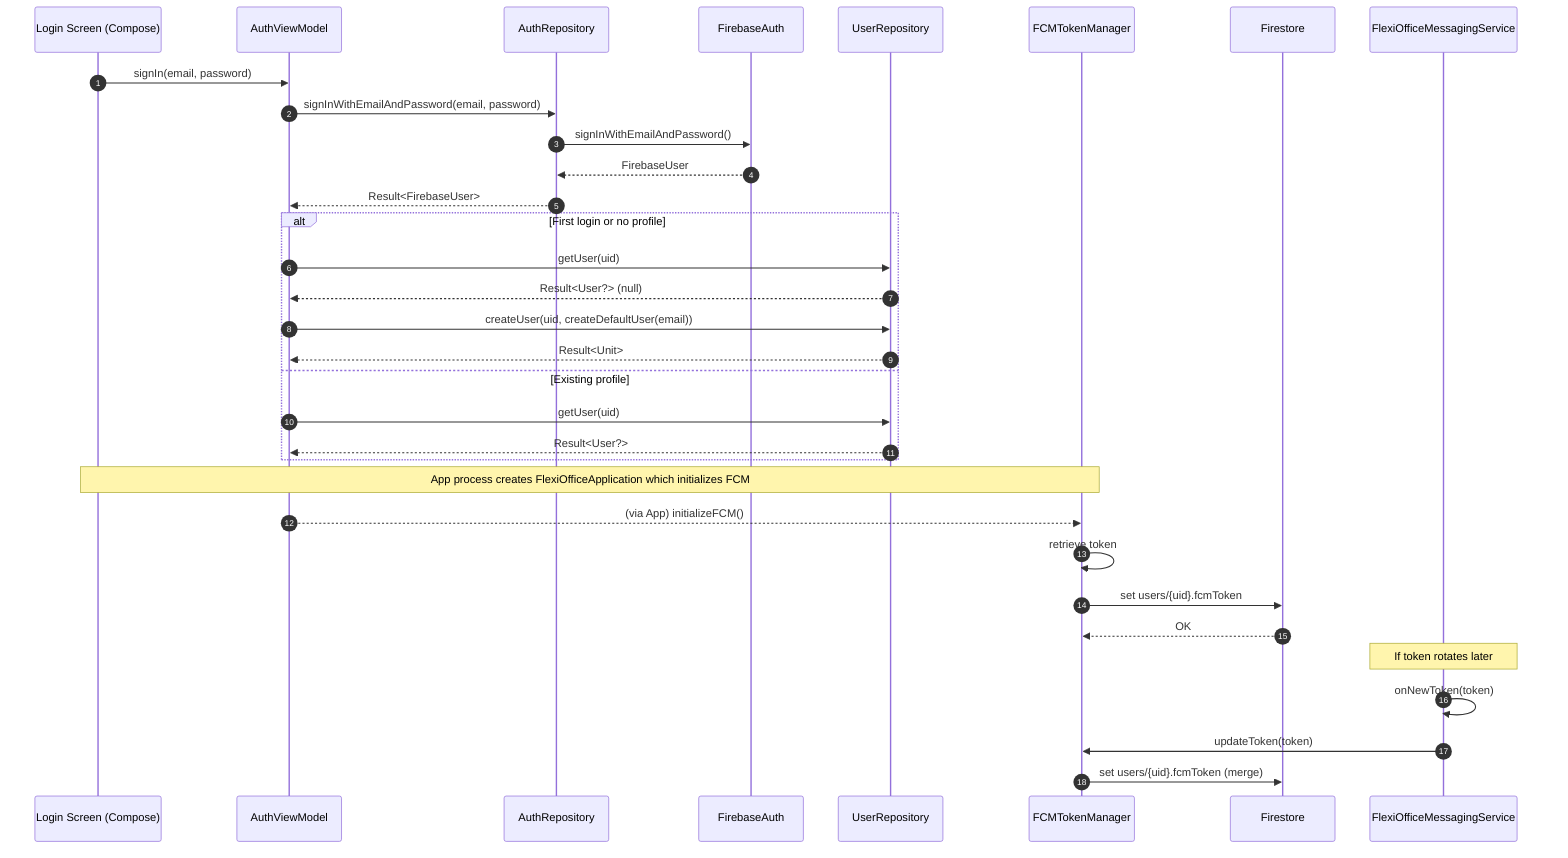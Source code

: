 %% Sequence: User Login & Token Registration
sequenceDiagram
  autonumber
  participant UI as Login Screen (Compose)
  participant VM as AuthViewModel
  participant Auth as AuthRepository
  participant FA as FirebaseAuth
  participant User as UserRepository
  participant FCM as FCMTokenManager
  participant FS as Firestore
  participant Svc as FlexiOfficeMessagingService

  UI->>VM: signIn(email, password)
  VM->>Auth: signInWithEmailAndPassword(email, password)
  Auth->>FA: signInWithEmailAndPassword()
  FA-->>Auth: FirebaseUser
  Auth-->>VM: Result<FirebaseUser>
  alt First login or no profile
    VM->>User: getUser(uid)
    User-->>VM: Result<User?> (null)
    VM->>User: createUser(uid, createDefaultUser(email))
    User-->>VM: Result<Unit>
  else Existing profile
    VM->>User: getUser(uid)
    User-->>VM: Result<User?>
  end

  Note over UI,FCM: App process creates FlexiOfficeApplication which initializes FCM
  VM-->>FCM: (via App) initializeFCM()
  FCM->>FCM: retrieve token
  FCM->>FS: set users/{uid}.fcmToken
  FS-->>FCM: OK

  Note over Svc: If token rotates later
  Svc->>Svc: onNewToken(token)
  Svc->>FCM: updateToken(token)
  FCM->>FS: set users/{uid}.fcmToken (merge)